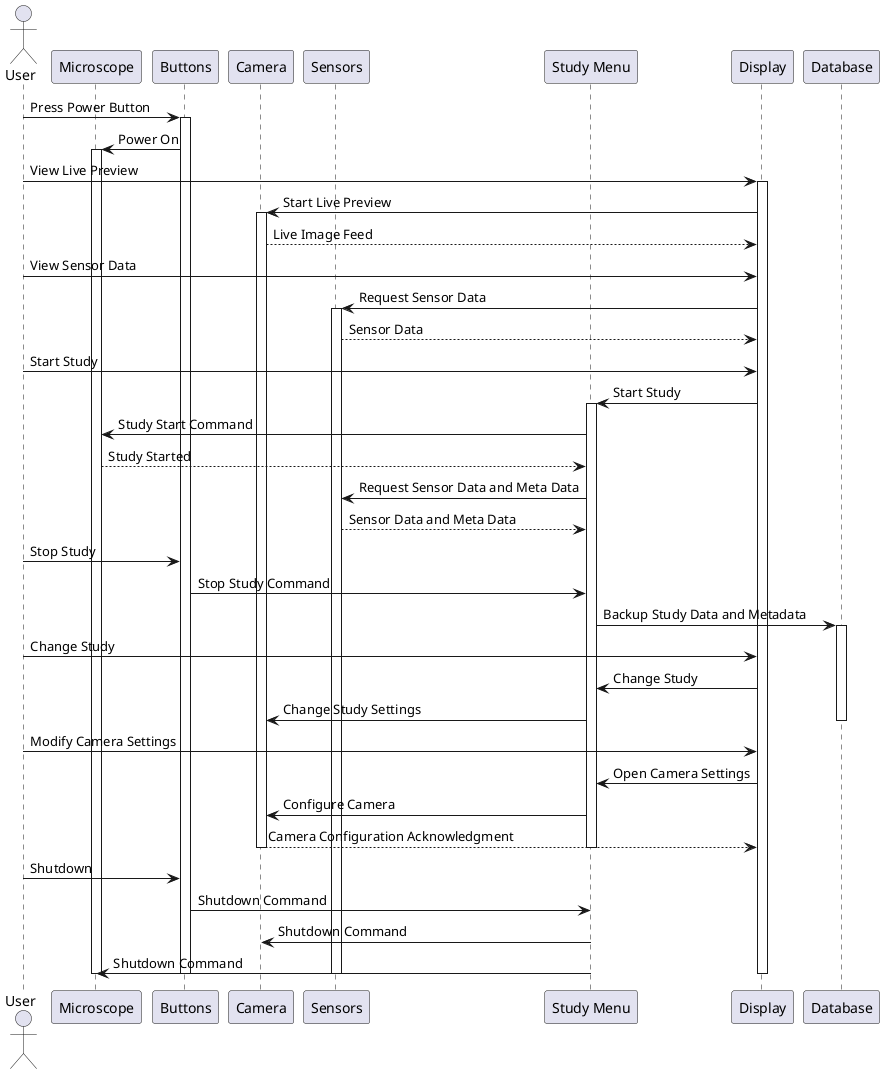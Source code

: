@startuml
actor User
participant "Microscope" as microscope
participant "Buttons" as buttons
participant "Camera" as camera
participant "Sensors" as sensors
participant "Study Menu" as software
participant "Display" as screen
participant "Database" as db
User -> buttons: Press Power Button
activate buttons
buttons -> microscope: Power On
activate microscope
User -> screen: View Live Preview
activate screen
screen -> camera: Start Live Preview
activate camera
camera --> screen: Live Image Feed
User -> screen: View Sensor Data
screen -> sensors: Request Sensor Data
activate sensors
sensors --> screen: Sensor Data
User -> screen: Start Study
screen -> software: Start Study
activate software
software -> microscope: Study Start Command


microscope --> software: Study Started
software ->sensors: Request Sensor Data and Meta Data
sensors -->software: Sensor Data and Meta Data
User -> buttons: Stop Study
buttons -> software: Stop Study Command
software -> db: Backup Study Data and Metadata
activate db
User -> screen: Change Study
screen -> software: Change Study
software -> camera: Change Study Settings
deactivate db
User -> screen: Modify Camera Settings
screen -> software: Open Camera Settings


software -> camera: Configure Camera

camera --> screen: Camera Configuration Acknowledgment
deactivate camera

deactivate software
User->buttons: Shutdown
buttons ->software: Shutdown Command
software ->camera: Shutdown Command
software ->microscope: Shutdown Command
 deactivate screen
 deactivate buttons
 deactivate microscope
 deactivate sensors
@enduml